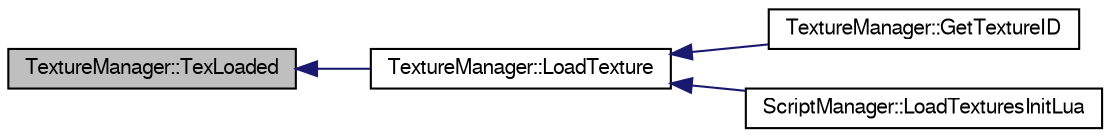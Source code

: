 digraph G
{
  bgcolor="transparent";
  edge [fontname="FreeSans",fontsize=10,labelfontname="FreeSans",labelfontsize=10];
  node [fontname="FreeSans",fontsize=10,shape=record];
  rankdir=LR;
  Node1 [label="TextureManager::TexLoaded",height=0.2,width=0.4,color="black", fillcolor="grey75", style="filled" fontcolor="black"];
  Node1 -> Node2 [dir=back,color="midnightblue",fontsize=10,style="solid"];
  Node2 [label="TextureManager::LoadTexture",height=0.2,width=0.4,color="black",URL="$class_texture_manager.html#f36ff195338c11f9e39e0b773d7c71e2",tooltip="Load a texture."];
  Node2 -> Node3 [dir=back,color="midnightblue",fontsize=10,style="solid"];
  Node3 [label="TextureManager::GetTextureID",height=0.2,width=0.4,color="black",URL="$class_texture_manager.html#5dbb010f1a5779a8231e3aa02c1ccc0e",tooltip="Return a texture."];
  Node2 -> Node4 [dir=back,color="midnightblue",fontsize=10,style="solid"];
  Node4 [label="ScriptManager::LoadTexturesInitLua",height=0.2,width=0.4,color="black",URL="$class_script_manager.html#ad8b6e301a1718048869040f83689ec1",tooltip="Load all textures."];
}
